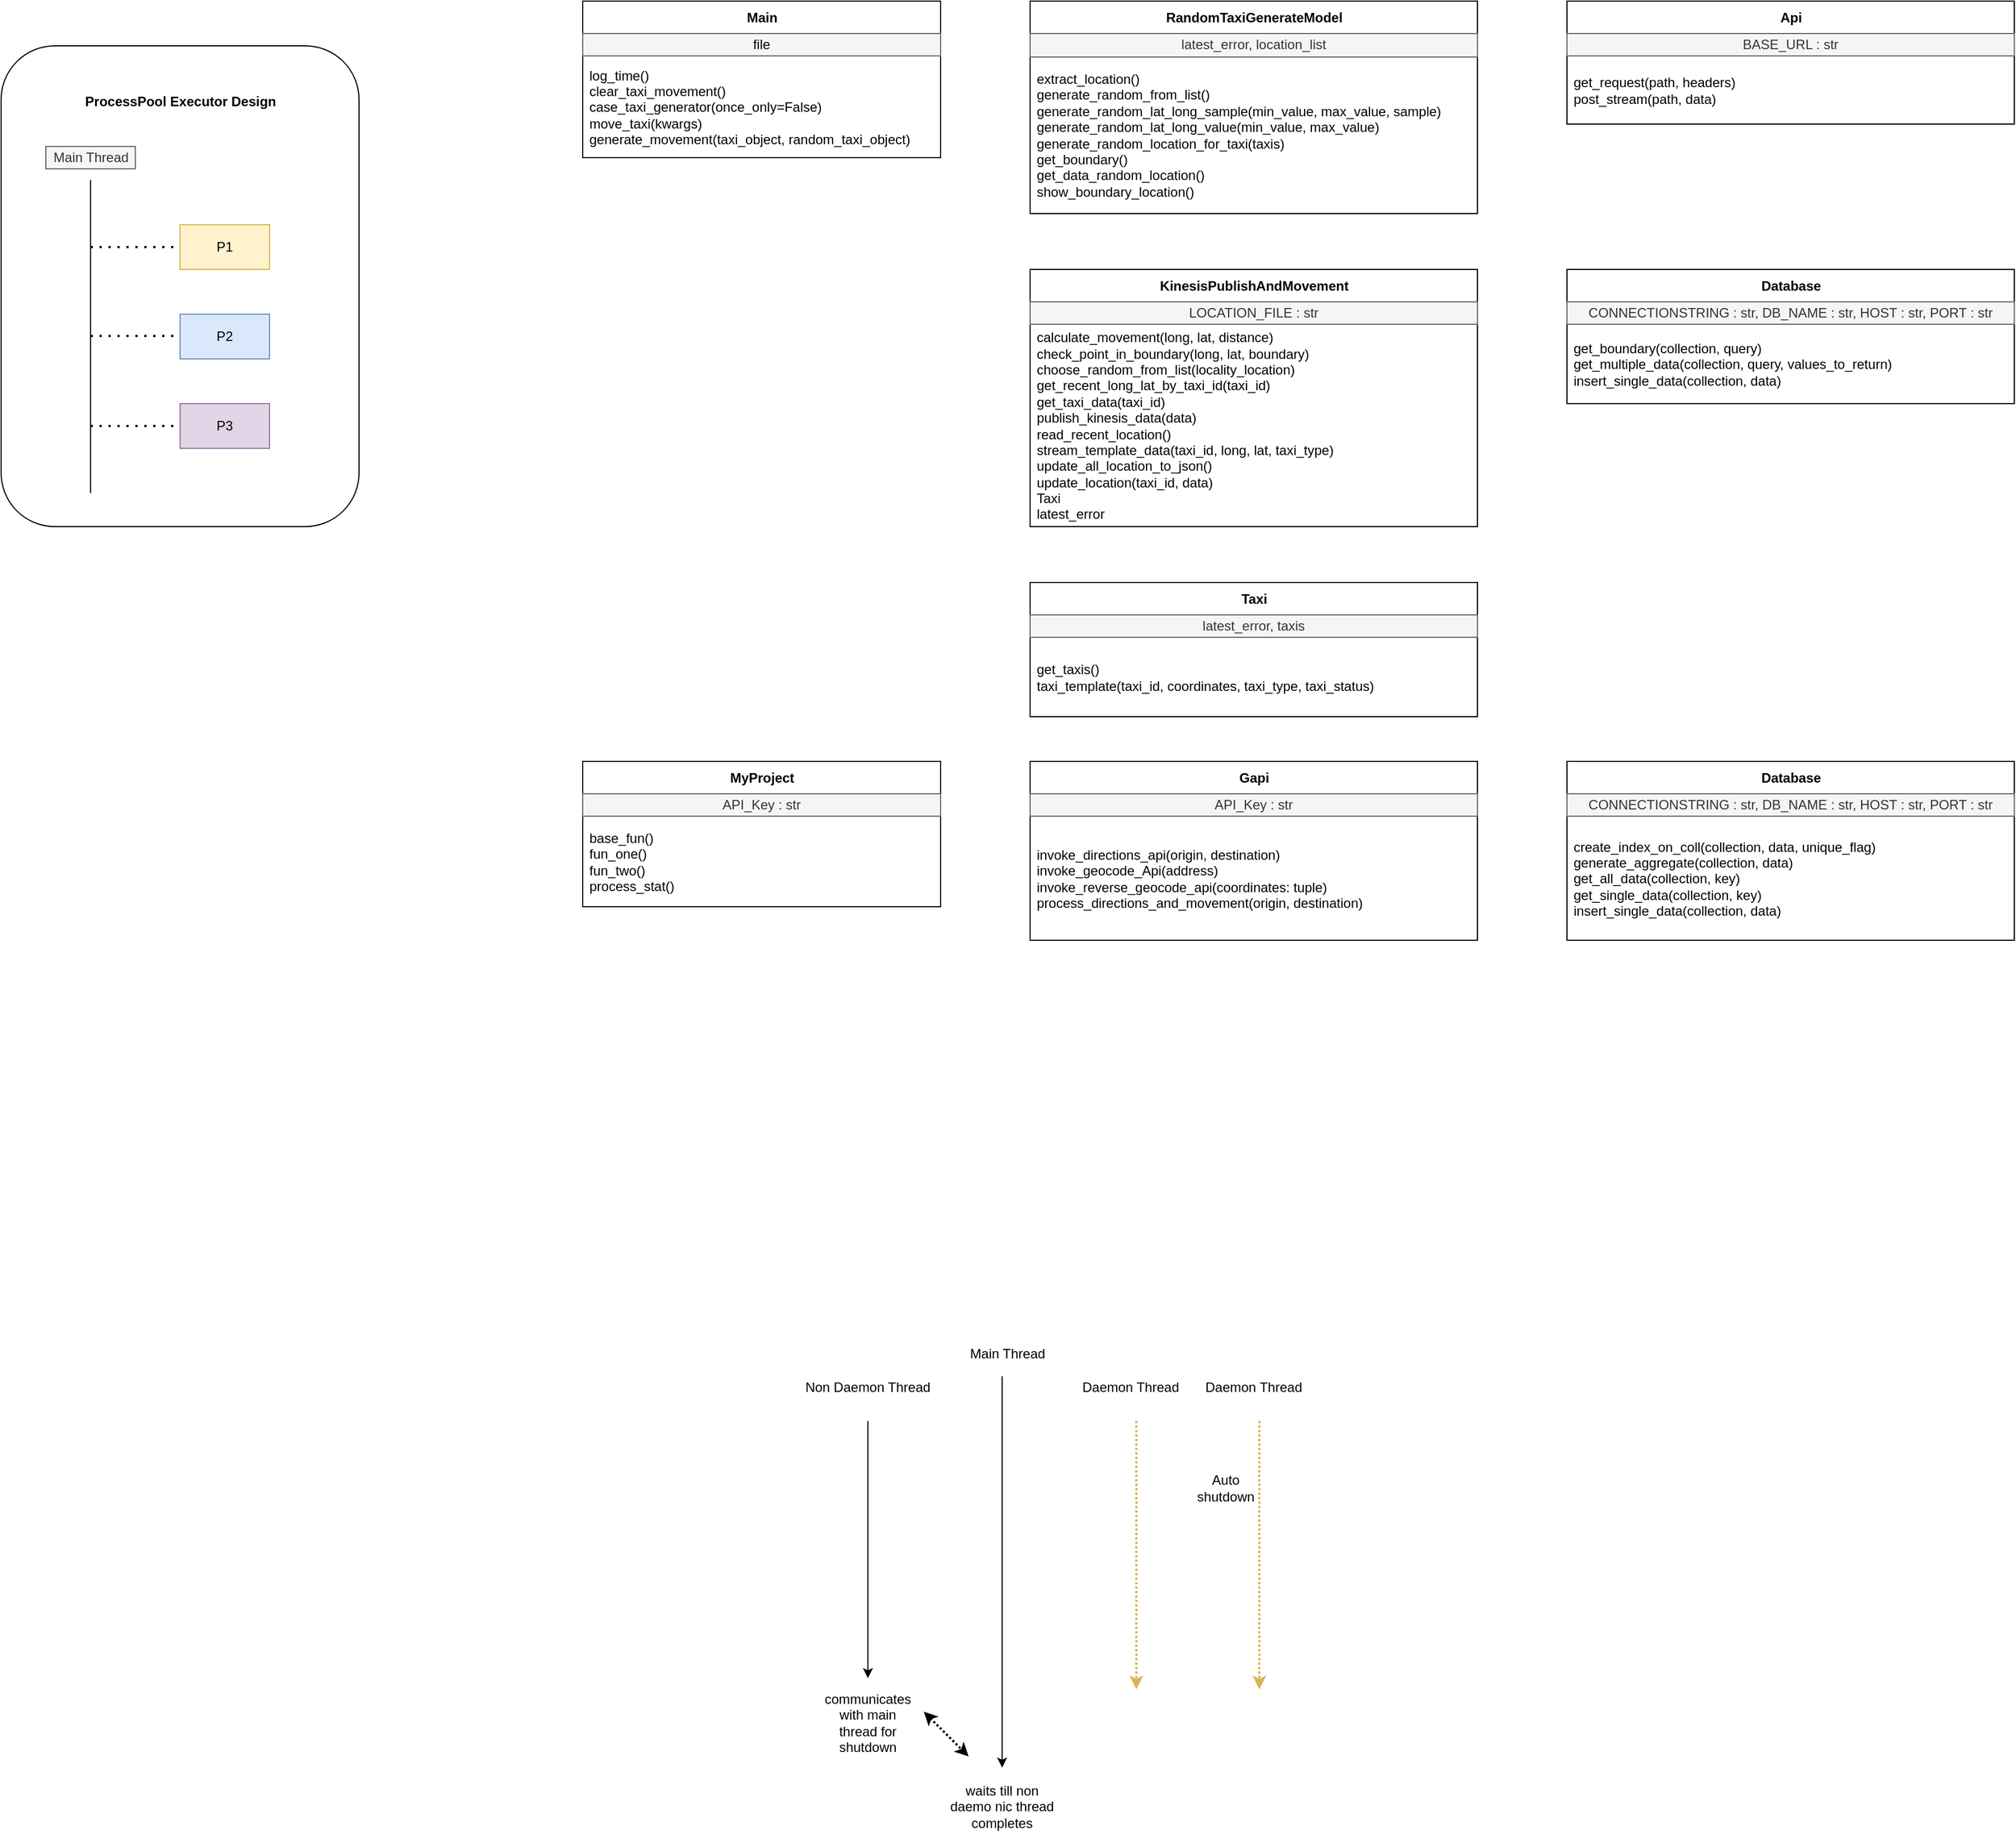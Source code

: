 <mxfile version="14.9.6" type="device"><diagram id="_rNER8KgGQkJgB7n24EY" name="Page-1"><mxGraphModel dx="9029" dy="4293" grid="1" gridSize="10" guides="1" tooltips="1" connect="1" arrows="1" fold="1" page="1" pageScale="1" pageWidth="1920" pageHeight="1200" math="0" shadow="0"><root><mxCell id="0"/><mxCell id="1" parent="0"/><mxCell id="9uPoZ-RG5fTjzC53weC8-1" value="" style="rounded=1;whiteSpace=wrap;html=1;" vertex="1" parent="1"><mxGeometry x="140" y="360" width="320" height="430" as="geometry"/></mxCell><mxCell id="9uPoZ-RG5fTjzC53weC8-2" value="" style="endArrow=none;html=1;" edge="1" parent="1"><mxGeometry width="50" height="50" relative="1" as="geometry"><mxPoint x="220" y="760" as="sourcePoint"/><mxPoint x="220" y="480" as="targetPoint"/></mxGeometry></mxCell><mxCell id="9uPoZ-RG5fTjzC53weC8-3" value="ProcessPool Executor Design" style="text;html=1;align=center;verticalAlign=middle;resizable=0;points=[];autosize=1;strokeColor=none;fontStyle=1" vertex="1" parent="1"><mxGeometry x="205" y="400" width="190" height="20" as="geometry"/></mxCell><mxCell id="9uPoZ-RG5fTjzC53weC8-4" value="Main Thread" style="text;html=1;align=center;verticalAlign=middle;resizable=0;points=[];autosize=1;strokeColor=#666666;fillColor=#f5f5f5;fontColor=#333333;" vertex="1" parent="1"><mxGeometry x="180" y="450" width="80" height="20" as="geometry"/></mxCell><mxCell id="9uPoZ-RG5fTjzC53weC8-5" value="RandomTaxiGenerateModel" style="swimlane;fontStyle=1;align=center;verticalAlign=middle;childLayout=stackLayout;horizontal=1;startSize=29;horizontalStack=0;resizeParent=1;resizeParentMax=0;resizeLast=0;collapsible=0;marginBottom=0;html=1;" vertex="1" parent="1"><mxGeometry x="1060" y="320" width="400" height="190" as="geometry"/></mxCell><mxCell id="9uPoZ-RG5fTjzC53weC8-6" value="&lt;div&gt;latest_error,&amp;nbsp;&lt;span&gt;location_list&lt;/span&gt;&lt;/div&gt;&lt;div&gt;&lt;br&gt;&lt;/div&gt;" style="text;html=1;strokeColor=#666666;fillColor=#f5f5f5;align=center;verticalAlign=middle;spacingLeft=4;spacingRight=4;overflow=hidden;rotatable=0;points=[[0,0.5],[1,0.5]];portConstraint=eastwest;fontColor=#333333;" vertex="1" parent="9uPoZ-RG5fTjzC53weC8-5"><mxGeometry y="29" width="400" height="21" as="geometry"/></mxCell><mxCell id="9uPoZ-RG5fTjzC53weC8-7" value="&lt;div&gt;extract_location()&lt;/div&gt;&lt;div&gt;generate_random_from_list()&lt;/div&gt;&lt;div&gt;generate_random_lat_long_sample(min_value, max_value, sample)&lt;/div&gt;&lt;div&gt;generate_random_lat_long_value(min_value, max_value)&lt;/div&gt;&lt;div&gt;generate_random_location_for_taxi(taxis)&lt;/div&gt;&lt;div&gt;get_boundary()&lt;/div&gt;&lt;div&gt;get_data_random_location()&lt;/div&gt;&lt;div&gt;show_boundary_location()&lt;/div&gt;" style="text;html=1;strokeColor=none;fillColor=none;align=left;verticalAlign=middle;spacingLeft=4;spacingRight=4;overflow=hidden;rotatable=0;points=[[0,0.5],[1,0.5]];portConstraint=eastwest;" vertex="1" parent="9uPoZ-RG5fTjzC53weC8-5"><mxGeometry y="50" width="400" height="140" as="geometry"/></mxCell><mxCell id="9uPoZ-RG5fTjzC53weC8-8" value="KinesisPublishAndMovement" style="swimlane;fontStyle=1;align=center;verticalAlign=middle;childLayout=stackLayout;horizontal=1;startSize=29;horizontalStack=0;resizeParent=1;resizeParentMax=0;resizeLast=0;collapsible=0;marginBottom=0;html=1;" vertex="1" parent="1"><mxGeometry x="1060" y="560" width="400" height="230" as="geometry"/></mxCell><mxCell id="9uPoZ-RG5fTjzC53weC8-9" value="&lt;div&gt;LOCATION_FILE : str&lt;br&gt;&lt;/div&gt;" style="text;html=1;strokeColor=#666666;fillColor=#f5f5f5;align=center;verticalAlign=middle;spacingLeft=4;spacingRight=4;overflow=hidden;rotatable=0;points=[[0,0.5],[1,0.5]];portConstraint=eastwest;fontColor=#333333;" vertex="1" parent="9uPoZ-RG5fTjzC53weC8-8"><mxGeometry y="29" width="400" height="20" as="geometry"/></mxCell><mxCell id="9uPoZ-RG5fTjzC53weC8-10" value="&lt;div&gt;calculate_movement(long, lat, distance)&lt;/div&gt;&lt;div&gt;check_point_in_boundary(long, lat, boundary)&lt;/div&gt;&lt;div&gt;choose_random_from_list(locality_location)&lt;/div&gt;&lt;div&gt;get_recent_long_lat_by_taxi_id(taxi_id)&lt;/div&gt;&lt;div&gt;get_taxi_data(taxi_id)&lt;/div&gt;&lt;div&gt;publish_kinesis_data(data)&lt;/div&gt;&lt;div&gt;read_recent_location()&lt;/div&gt;&lt;div&gt;stream_template_data(taxi_id, long, lat, taxi_type)&lt;/div&gt;&lt;div&gt;update_all_location_to_json()&lt;/div&gt;&lt;div&gt;update_location(taxi_id, data)&lt;/div&gt;&lt;div&gt;Taxi&lt;/div&gt;&lt;div&gt;latest_error&lt;/div&gt;" style="text;html=1;strokeColor=none;fillColor=none;align=left;verticalAlign=middle;spacingLeft=4;spacingRight=4;overflow=hidden;rotatable=0;points=[[0,0.5],[1,0.5]];portConstraint=eastwest;" vertex="1" parent="9uPoZ-RG5fTjzC53weC8-8"><mxGeometry y="49" width="400" height="181" as="geometry"/></mxCell><mxCell id="9uPoZ-RG5fTjzC53weC8-11" value="Taxi" style="swimlane;fontStyle=1;align=center;verticalAlign=middle;childLayout=stackLayout;horizontal=1;startSize=29;horizontalStack=0;resizeParent=1;resizeParentMax=0;resizeLast=0;collapsible=0;marginBottom=0;html=1;" vertex="1" parent="1"><mxGeometry x="1060" y="840" width="400" height="120" as="geometry"/></mxCell><mxCell id="9uPoZ-RG5fTjzC53weC8-12" value="&lt;div&gt;latest_error,&amp;nbsp;&lt;span&gt;taxis&lt;/span&gt;&lt;/div&gt;" style="text;html=1;strokeColor=#666666;fillColor=#f5f5f5;align=center;verticalAlign=middle;spacingLeft=4;spacingRight=4;overflow=hidden;rotatable=0;points=[[0,0.5],[1,0.5]];portConstraint=eastwest;fontColor=#333333;" vertex="1" parent="9uPoZ-RG5fTjzC53weC8-11"><mxGeometry y="29" width="400" height="20" as="geometry"/></mxCell><mxCell id="9uPoZ-RG5fTjzC53weC8-13" value="&lt;div&gt;get_taxis()&lt;/div&gt;&lt;div&gt;taxi_template(taxi_id, coordinates, taxi_type, taxi_status)&lt;/div&gt;" style="text;html=1;strokeColor=none;fillColor=none;align=left;verticalAlign=middle;spacingLeft=4;spacingRight=4;overflow=hidden;rotatable=0;points=[[0,0.5],[1,0.5]];portConstraint=eastwest;" vertex="1" parent="9uPoZ-RG5fTjzC53weC8-11"><mxGeometry y="49" width="400" height="71" as="geometry"/></mxCell><mxCell id="9uPoZ-RG5fTjzC53weC8-14" value="Api" style="swimlane;fontStyle=1;align=center;verticalAlign=middle;childLayout=stackLayout;horizontal=1;startSize=29;horizontalStack=0;resizeParent=1;resizeParentMax=0;resizeLast=0;collapsible=0;marginBottom=0;html=1;" vertex="1" parent="1"><mxGeometry x="1540" y="320" width="400" height="110" as="geometry"/></mxCell><mxCell id="9uPoZ-RG5fTjzC53weC8-15" value="BASE_URL : str" style="text;html=1;strokeColor=#666666;fillColor=#f5f5f5;align=center;verticalAlign=middle;spacingLeft=4;spacingRight=4;overflow=hidden;rotatable=0;points=[[0,0.5],[1,0.5]];portConstraint=eastwest;fontColor=#333333;" vertex="1" parent="9uPoZ-RG5fTjzC53weC8-14"><mxGeometry y="29" width="400" height="20" as="geometry"/></mxCell><mxCell id="9uPoZ-RG5fTjzC53weC8-16" value="&lt;div&gt;get_request(path, headers)&lt;/div&gt;&lt;div&gt;post_stream(path, data)&lt;/div&gt;" style="text;html=1;strokeColor=none;fillColor=none;align=left;verticalAlign=middle;spacingLeft=4;spacingRight=4;overflow=hidden;rotatable=0;points=[[0,0.5],[1,0.5]];portConstraint=eastwest;" vertex="1" parent="9uPoZ-RG5fTjzC53weC8-14"><mxGeometry y="49" width="400" height="61" as="geometry"/></mxCell><mxCell id="9uPoZ-RG5fTjzC53weC8-17" value="Database" style="swimlane;fontStyle=1;align=center;verticalAlign=middle;childLayout=stackLayout;horizontal=1;startSize=29;horizontalStack=0;resizeParent=1;resizeParentMax=0;resizeLast=0;collapsible=0;marginBottom=0;html=1;" vertex="1" parent="1"><mxGeometry x="1540" y="560" width="400" height="120" as="geometry"/></mxCell><mxCell id="9uPoZ-RG5fTjzC53weC8-18" value="&lt;div&gt;CONNECTIONSTRING : str,&amp;nbsp;&lt;span&gt;DB_NAME : str,&amp;nbsp;&lt;/span&gt;&lt;span&gt;HOST : str,&amp;nbsp;&lt;/span&gt;&lt;span&gt;PORT : str&lt;/span&gt;&lt;/div&gt;" style="text;html=1;strokeColor=#666666;fillColor=#f5f5f5;align=center;verticalAlign=middle;spacingLeft=4;spacingRight=4;overflow=hidden;rotatable=0;points=[[0,0.5],[1,0.5]];portConstraint=eastwest;fontColor=#333333;" vertex="1" parent="9uPoZ-RG5fTjzC53weC8-17"><mxGeometry y="29" width="400" height="20" as="geometry"/></mxCell><mxCell id="9uPoZ-RG5fTjzC53weC8-19" value="&lt;div&gt;get_boundary(collection, query)&lt;/div&gt;&lt;div&gt;get_multiple_data(collection, query, values_to_return)&lt;/div&gt;&lt;div&gt;insert_single_data(collection, data)&lt;/div&gt;" style="text;html=1;strokeColor=none;fillColor=none;align=left;verticalAlign=middle;spacingLeft=4;spacingRight=4;overflow=hidden;rotatable=0;points=[[0,0.5],[1,0.5]];portConstraint=eastwest;" vertex="1" parent="9uPoZ-RG5fTjzC53weC8-17"><mxGeometry y="49" width="400" height="71" as="geometry"/></mxCell><mxCell id="9uPoZ-RG5fTjzC53weC8-20" value="Main" style="swimlane;fontStyle=1;align=center;verticalAlign=middle;childLayout=stackLayout;horizontal=1;startSize=29;horizontalStack=0;resizeParent=1;resizeParentMax=0;resizeLast=0;collapsible=0;marginBottom=0;html=1;" vertex="1" parent="1"><mxGeometry x="660" y="320" width="320" height="140" as="geometry"/></mxCell><mxCell id="9uPoZ-RG5fTjzC53weC8-21" value="&lt;span style=&quot;color: rgb(0 , 0 , 0) ; text-align: left&quot;&gt;file&lt;/span&gt;" style="text;html=1;strokeColor=#666666;fillColor=#f5f5f5;align=center;verticalAlign=middle;spacingLeft=4;spacingRight=4;overflow=hidden;rotatable=0;points=[[0,0.5],[1,0.5]];portConstraint=eastwest;fontColor=#333333;" vertex="1" parent="9uPoZ-RG5fTjzC53weC8-20"><mxGeometry y="29" width="320" height="20" as="geometry"/></mxCell><mxCell id="9uPoZ-RG5fTjzC53weC8-22" value="&lt;div&gt;&lt;span&gt;log_time()&lt;/span&gt;&lt;br&gt;&lt;/div&gt;&lt;div&gt;clear_taxi_movement()&lt;/div&gt;&lt;div&gt;case_taxi_generator(once_only=False)&lt;/div&gt;&lt;div&gt;move_taxi(kwargs)&lt;/div&gt;&lt;div&gt;generate_movement(taxi_object, random_taxi_object)&lt;/div&gt;" style="text;html=1;strokeColor=none;fillColor=none;align=left;verticalAlign=middle;spacingLeft=4;spacingRight=4;overflow=hidden;rotatable=0;points=[[0,0.5],[1,0.5]];portConstraint=eastwest;" vertex="1" parent="9uPoZ-RG5fTjzC53weC8-20"><mxGeometry y="49" width="320" height="91" as="geometry"/></mxCell><mxCell id="9uPoZ-RG5fTjzC53weC8-23" value="Database" style="swimlane;fontStyle=1;align=center;verticalAlign=middle;childLayout=stackLayout;horizontal=1;startSize=29;horizontalStack=0;resizeParent=1;resizeParentMax=0;resizeLast=0;collapsible=0;marginBottom=0;html=1;" vertex="1" parent="1"><mxGeometry x="1540" y="1000" width="400" height="160" as="geometry"/></mxCell><mxCell id="9uPoZ-RG5fTjzC53weC8-24" value="&lt;div&gt;CONNECTIONSTRING : str,&amp;nbsp;&lt;span&gt;DB_NAME : str,&amp;nbsp;&lt;/span&gt;&lt;span&gt;HOST : str,&amp;nbsp;&lt;/span&gt;&lt;span&gt;PORT : str&lt;/span&gt;&lt;/div&gt;" style="text;html=1;strokeColor=#666666;fillColor=#f5f5f5;align=center;verticalAlign=middle;spacingLeft=4;spacingRight=4;overflow=hidden;rotatable=0;points=[[0,0.5],[1,0.5]];portConstraint=eastwest;fontColor=#333333;" vertex="1" parent="9uPoZ-RG5fTjzC53weC8-23"><mxGeometry y="29" width="400" height="20" as="geometry"/></mxCell><mxCell id="9uPoZ-RG5fTjzC53weC8-25" value="&lt;div&gt;create_index_on_coll(collection, data, unique_flag)&lt;/div&gt;&lt;div&gt;generate_aggregate(collection, data)&lt;/div&gt;&lt;div&gt;get_all_data(collection, key)&lt;/div&gt;&lt;div&gt;get_single_data(collection, key)&lt;/div&gt;&lt;div&gt;insert_single_data(collection, data)&lt;/div&gt;" style="text;html=1;strokeColor=none;fillColor=none;align=left;verticalAlign=middle;spacingLeft=4;spacingRight=4;overflow=hidden;rotatable=0;points=[[0,0.5],[1,0.5]];portConstraint=eastwest;" vertex="1" parent="9uPoZ-RG5fTjzC53weC8-23"><mxGeometry y="49" width="400" height="111" as="geometry"/></mxCell><mxCell id="9uPoZ-RG5fTjzC53weC8-26" value="Gapi" style="swimlane;fontStyle=1;align=center;verticalAlign=middle;childLayout=stackLayout;horizontal=1;startSize=29;horizontalStack=0;resizeParent=1;resizeParentMax=0;resizeLast=0;collapsible=0;marginBottom=0;html=1;" vertex="1" parent="1"><mxGeometry x="1060" y="1000" width="400" height="160" as="geometry"/></mxCell><mxCell id="9uPoZ-RG5fTjzC53weC8-27" value="API_Key : str" style="text;html=1;strokeColor=#666666;fillColor=#f5f5f5;align=center;verticalAlign=middle;spacingLeft=4;spacingRight=4;overflow=hidden;rotatable=0;points=[[0,0.5],[1,0.5]];portConstraint=eastwest;fontColor=#333333;" vertex="1" parent="9uPoZ-RG5fTjzC53weC8-26"><mxGeometry y="29" width="400" height="20" as="geometry"/></mxCell><mxCell id="9uPoZ-RG5fTjzC53weC8-28" value="&lt;div&gt;invoke_directions_api(origin, destination)&lt;/div&gt;&lt;div&gt;invoke_geocode_Api(address)&lt;/div&gt;&lt;div&gt;invoke_reverse_geocode_api(coordinates: tuple)&lt;/div&gt;&lt;div&gt;process_directions_and_movement(origin, destination)&lt;/div&gt;" style="text;html=1;strokeColor=none;fillColor=none;align=left;verticalAlign=middle;spacingLeft=4;spacingRight=4;overflow=hidden;rotatable=0;points=[[0,0.5],[1,0.5]];portConstraint=eastwest;" vertex="1" parent="9uPoZ-RG5fTjzC53weC8-26"><mxGeometry y="49" width="400" height="111" as="geometry"/></mxCell><mxCell id="9uPoZ-RG5fTjzC53weC8-29" value="MyProject" style="swimlane;fontStyle=1;align=center;verticalAlign=middle;childLayout=stackLayout;horizontal=1;startSize=29;horizontalStack=0;resizeParent=1;resizeParentMax=0;resizeLast=0;collapsible=0;marginBottom=0;html=1;" vertex="1" parent="1"><mxGeometry x="660" y="1000" width="320" height="130" as="geometry"/></mxCell><mxCell id="9uPoZ-RG5fTjzC53weC8-30" value="API_Key : str" style="text;html=1;strokeColor=#666666;fillColor=#f5f5f5;align=center;verticalAlign=middle;spacingLeft=4;spacingRight=4;overflow=hidden;rotatable=0;points=[[0,0.5],[1,0.5]];portConstraint=eastwest;fontColor=#333333;" vertex="1" parent="9uPoZ-RG5fTjzC53weC8-29"><mxGeometry y="29" width="320" height="20" as="geometry"/></mxCell><mxCell id="9uPoZ-RG5fTjzC53weC8-31" value="&lt;div&gt;base_fun()&lt;/div&gt;&lt;div&gt;fun_one()&lt;/div&gt;&lt;div&gt;fun_two()&lt;/div&gt;&lt;div&gt;process_stat()&lt;/div&gt;" style="text;html=1;strokeColor=none;fillColor=none;align=left;verticalAlign=middle;spacingLeft=4;spacingRight=4;overflow=hidden;rotatable=0;points=[[0,0.5],[1,0.5]];portConstraint=eastwest;" vertex="1" parent="9uPoZ-RG5fTjzC53weC8-29"><mxGeometry y="49" width="320" height="81" as="geometry"/></mxCell><mxCell id="9uPoZ-RG5fTjzC53weC8-32" value="P1" style="rounded=0;whiteSpace=wrap;html=1;fillColor=#fff2cc;strokeColor=#d6b656;" vertex="1" parent="1"><mxGeometry x="300" y="520" width="80" height="40" as="geometry"/></mxCell><mxCell id="9uPoZ-RG5fTjzC53weC8-33" value="P2" style="rounded=0;whiteSpace=wrap;html=1;fillColor=#dae8fc;strokeColor=#6c8ebf;" vertex="1" parent="1"><mxGeometry x="300" y="600" width="80" height="40" as="geometry"/></mxCell><mxCell id="9uPoZ-RG5fTjzC53weC8-34" value="P3" style="rounded=0;whiteSpace=wrap;html=1;fillColor=#e1d5e7;strokeColor=#9673a6;" vertex="1" parent="1"><mxGeometry x="300" y="680" width="80" height="40" as="geometry"/></mxCell><mxCell id="9uPoZ-RG5fTjzC53weC8-35" value="" style="endArrow=none;dashed=1;html=1;dashPattern=1 3;strokeWidth=2;entryX=0;entryY=0.5;entryDx=0;entryDy=0;" edge="1" parent="1" target="9uPoZ-RG5fTjzC53weC8-32"><mxGeometry width="50" height="50" relative="1" as="geometry"><mxPoint x="220" y="540" as="sourcePoint"/><mxPoint x="500" y="610" as="targetPoint"/></mxGeometry></mxCell><mxCell id="9uPoZ-RG5fTjzC53weC8-36" value="" style="endArrow=none;dashed=1;html=1;dashPattern=1 3;strokeWidth=2;entryX=0;entryY=0.5;entryDx=0;entryDy=0;" edge="1" parent="1"><mxGeometry width="50" height="50" relative="1" as="geometry"><mxPoint x="220" y="619.5" as="sourcePoint"/><mxPoint x="300" y="619.5" as="targetPoint"/></mxGeometry></mxCell><mxCell id="9uPoZ-RG5fTjzC53weC8-37" value="" style="endArrow=none;dashed=1;html=1;dashPattern=1 3;strokeWidth=2;entryX=0;entryY=0.5;entryDx=0;entryDy=0;" edge="1" parent="1"><mxGeometry width="50" height="50" relative="1" as="geometry"><mxPoint x="220" y="700" as="sourcePoint"/><mxPoint x="300" y="700" as="targetPoint"/></mxGeometry></mxCell><mxCell id="9uPoZ-RG5fTjzC53weC8-38" value="" style="endArrow=classic;html=1;" edge="1" parent="1" target="9uPoZ-RG5fTjzC53weC8-46"><mxGeometry width="50" height="50" relative="1" as="geometry"><mxPoint x="1035" y="1550.0" as="sourcePoint"/><mxPoint x="1035" y="1910" as="targetPoint"/></mxGeometry></mxCell><mxCell id="9uPoZ-RG5fTjzC53weC8-39" value="Main Thread" style="text;html=1;strokeColor=none;fillColor=none;align=center;verticalAlign=middle;whiteSpace=wrap;rounded=0;" vertex="1" parent="1"><mxGeometry x="1005" y="1520" width="70" height="20" as="geometry"/></mxCell><mxCell id="9uPoZ-RG5fTjzC53weC8-40" value="" style="endArrow=classic;html=1;dashed=1;dashPattern=1 1;strokeWidth=2;fillColor=#fff2cc;strokeColor=#d6b656;" edge="1" parent="1"><mxGeometry width="50" height="50" relative="1" as="geometry"><mxPoint x="1155" y="1590.0" as="sourcePoint"/><mxPoint x="1155" y="1830.0" as="targetPoint"/></mxGeometry></mxCell><mxCell id="9uPoZ-RG5fTjzC53weC8-41" value="Daemon Thread" style="text;html=1;strokeColor=none;fillColor=none;align=center;verticalAlign=middle;whiteSpace=wrap;rounded=0;" vertex="1" parent="1"><mxGeometry x="1105" y="1550" width="90" height="20" as="geometry"/></mxCell><mxCell id="9uPoZ-RG5fTjzC53weC8-42" value="Non Daemon Thread" style="text;html=1;strokeColor=none;fillColor=none;align=center;verticalAlign=middle;whiteSpace=wrap;rounded=0;" vertex="1" parent="1"><mxGeometry x="850" y="1550" width="130" height="20" as="geometry"/></mxCell><mxCell id="9uPoZ-RG5fTjzC53weC8-43" value="" style="endArrow=classic;html=1;" edge="1" parent="1" target="9uPoZ-RG5fTjzC53weC8-45"><mxGeometry width="50" height="50" relative="1" as="geometry"><mxPoint x="915" y="1590.0" as="sourcePoint"/><mxPoint x="915" y="1830" as="targetPoint"/></mxGeometry></mxCell><mxCell id="9uPoZ-RG5fTjzC53weC8-44" value="Auto shutdown" style="text;html=1;strokeColor=none;fillColor=none;align=center;verticalAlign=middle;whiteSpace=wrap;rounded=0;" vertex="1" parent="1"><mxGeometry x="1215" y="1640" width="40" height="20" as="geometry"/></mxCell><mxCell id="9uPoZ-RG5fTjzC53weC8-45" value="communicates with main thread for shutdown" style="text;html=1;strokeColor=none;fillColor=none;align=center;verticalAlign=middle;whiteSpace=wrap;rounded=0;" vertex="1" parent="1"><mxGeometry x="875" y="1820" width="80" height="80" as="geometry"/></mxCell><mxCell id="9uPoZ-RG5fTjzC53weC8-46" value="waits till non daemo nic thread completes" style="text;html=1;strokeColor=none;fillColor=none;align=center;verticalAlign=middle;whiteSpace=wrap;rounded=0;" vertex="1" parent="1"><mxGeometry x="985" y="1900" width="100" height="70" as="geometry"/></mxCell><mxCell id="9uPoZ-RG5fTjzC53weC8-47" value="" style="endArrow=classic;startArrow=classic;html=1;dashed=1;dashPattern=1 1;strokeWidth=2;" edge="1" parent="1"><mxGeometry width="50" height="50" relative="1" as="geometry"><mxPoint x="965" y="1850.0" as="sourcePoint"/><mxPoint x="1005" y="1890.0" as="targetPoint"/></mxGeometry></mxCell><mxCell id="9uPoZ-RG5fTjzC53weC8-48" value="" style="endArrow=classic;html=1;dashed=1;dashPattern=1 1;strokeWidth=2;fillColor=#fff2cc;strokeColor=#d6b656;" edge="1" parent="1"><mxGeometry width="50" height="50" relative="1" as="geometry"><mxPoint x="1265" y="1590.0" as="sourcePoint"/><mxPoint x="1265" y="1830.0" as="targetPoint"/></mxGeometry></mxCell><mxCell id="9uPoZ-RG5fTjzC53weC8-49" value="Daemon Thread" style="text;html=1;strokeColor=none;fillColor=none;align=center;verticalAlign=middle;whiteSpace=wrap;rounded=0;" vertex="1" parent="1"><mxGeometry x="1215" y="1550" width="90" height="20" as="geometry"/></mxCell></root></mxGraphModel></diagram></mxfile>